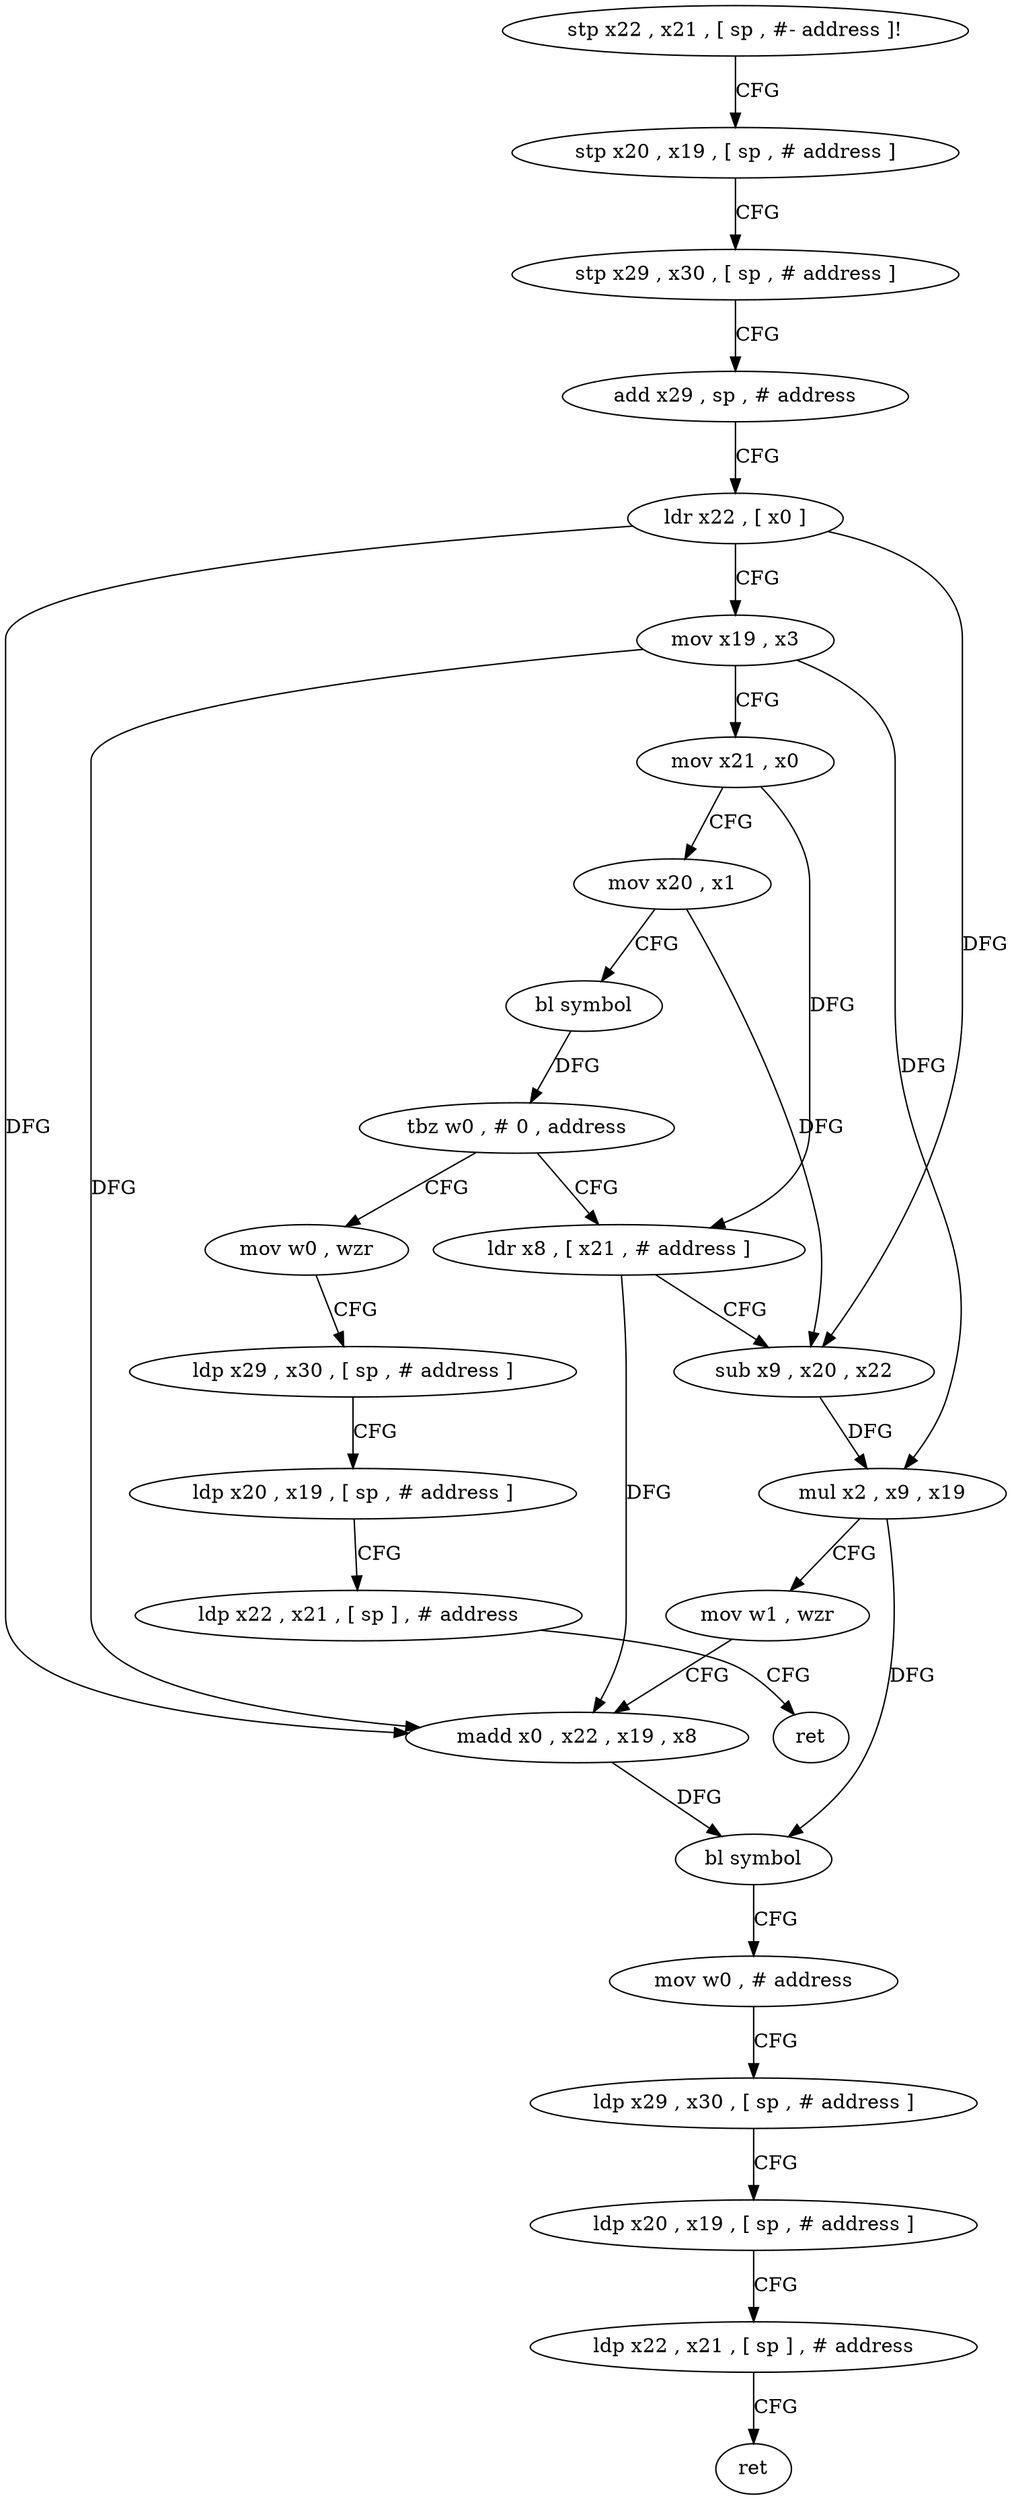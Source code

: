 digraph "func" {
"162456" [label = "stp x22 , x21 , [ sp , #- address ]!" ]
"162460" [label = "stp x20 , x19 , [ sp , # address ]" ]
"162464" [label = "stp x29 , x30 , [ sp , # address ]" ]
"162468" [label = "add x29 , sp , # address" ]
"162472" [label = "ldr x22 , [ x0 ]" ]
"162476" [label = "mov x19 , x3" ]
"162480" [label = "mov x21 , x0" ]
"162484" [label = "mov x20 , x1" ]
"162488" [label = "bl symbol" ]
"162492" [label = "tbz w0 , # 0 , address" ]
"162540" [label = "mov w0 , wzr" ]
"162496" [label = "ldr x8 , [ x21 , # address ]" ]
"162544" [label = "ldp x29 , x30 , [ sp , # address ]" ]
"162548" [label = "ldp x20 , x19 , [ sp , # address ]" ]
"162552" [label = "ldp x22 , x21 , [ sp ] , # address" ]
"162556" [label = "ret" ]
"162500" [label = "sub x9 , x20 , x22" ]
"162504" [label = "mul x2 , x9 , x19" ]
"162508" [label = "mov w1 , wzr" ]
"162512" [label = "madd x0 , x22 , x19 , x8" ]
"162516" [label = "bl symbol" ]
"162520" [label = "mov w0 , # address" ]
"162524" [label = "ldp x29 , x30 , [ sp , # address ]" ]
"162528" [label = "ldp x20 , x19 , [ sp , # address ]" ]
"162532" [label = "ldp x22 , x21 , [ sp ] , # address" ]
"162536" [label = "ret" ]
"162456" -> "162460" [ label = "CFG" ]
"162460" -> "162464" [ label = "CFG" ]
"162464" -> "162468" [ label = "CFG" ]
"162468" -> "162472" [ label = "CFG" ]
"162472" -> "162476" [ label = "CFG" ]
"162472" -> "162500" [ label = "DFG" ]
"162472" -> "162512" [ label = "DFG" ]
"162476" -> "162480" [ label = "CFG" ]
"162476" -> "162504" [ label = "DFG" ]
"162476" -> "162512" [ label = "DFG" ]
"162480" -> "162484" [ label = "CFG" ]
"162480" -> "162496" [ label = "DFG" ]
"162484" -> "162488" [ label = "CFG" ]
"162484" -> "162500" [ label = "DFG" ]
"162488" -> "162492" [ label = "DFG" ]
"162492" -> "162540" [ label = "CFG" ]
"162492" -> "162496" [ label = "CFG" ]
"162540" -> "162544" [ label = "CFG" ]
"162496" -> "162500" [ label = "CFG" ]
"162496" -> "162512" [ label = "DFG" ]
"162544" -> "162548" [ label = "CFG" ]
"162548" -> "162552" [ label = "CFG" ]
"162552" -> "162556" [ label = "CFG" ]
"162500" -> "162504" [ label = "DFG" ]
"162504" -> "162508" [ label = "CFG" ]
"162504" -> "162516" [ label = "DFG" ]
"162508" -> "162512" [ label = "CFG" ]
"162512" -> "162516" [ label = "DFG" ]
"162516" -> "162520" [ label = "CFG" ]
"162520" -> "162524" [ label = "CFG" ]
"162524" -> "162528" [ label = "CFG" ]
"162528" -> "162532" [ label = "CFG" ]
"162532" -> "162536" [ label = "CFG" ]
}
